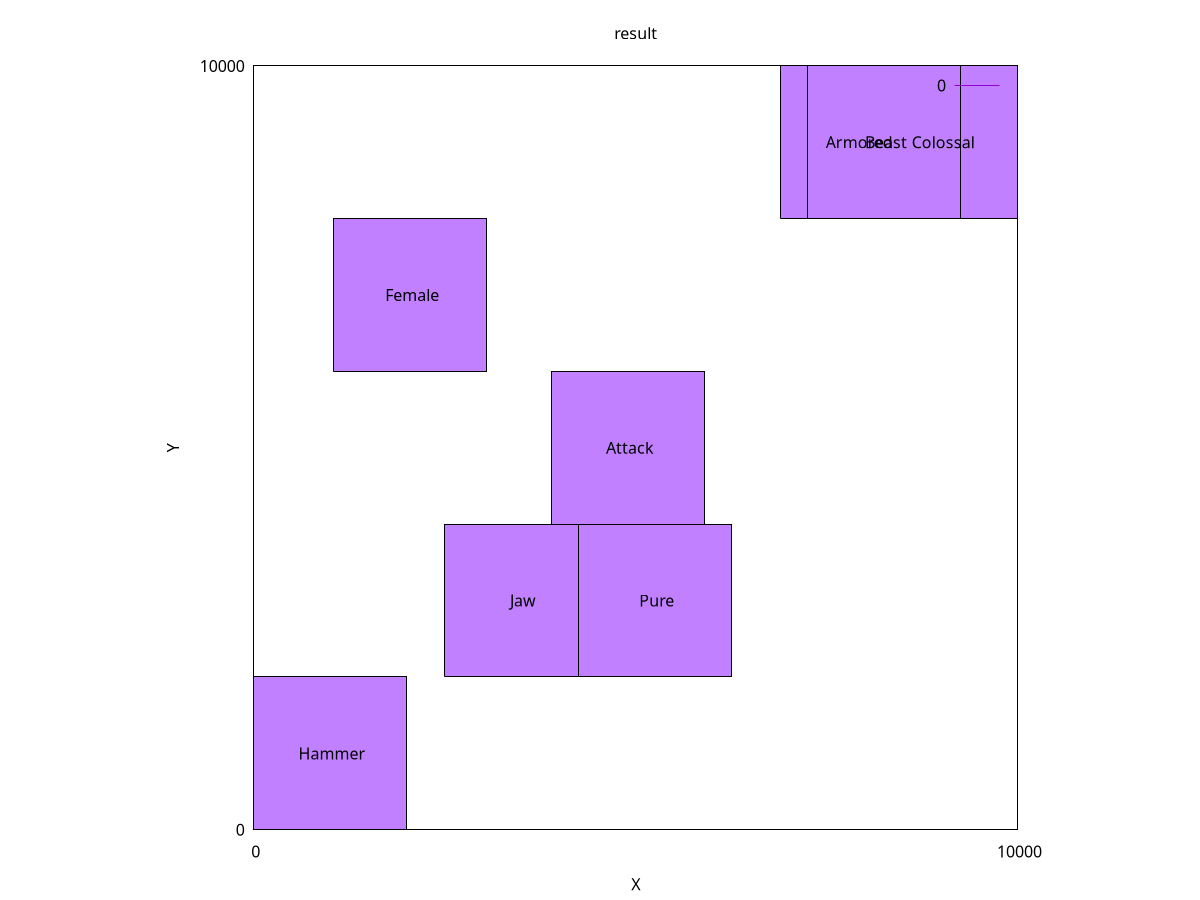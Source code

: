 reset
set title "result"
set xlabel "X"
set ylabel "Y"
set object 1 rect from 3900,4000 to 5900,6000 lw 1 fs solid fc rgb "#c080ff"
set label " Attack" at 4900,5000 center
set object 2 rect from 6900,8000 to 8900,10000 lw 1 fs solid fc rgb "#c080ff"
set label " Armored" at 7900,9000 center
set object 3 rect from 8000,8000 to 10000,10000 lw 1 fs solid fc rgb "#c080ff"
set label " Colossal" at 9000,9000 center
set object 4 rect from 1050,6000 to 3050,8000 lw 1 fs solid fc rgb "#c080ff"
set label " Female" at 2050,7000 center
set object 5 rect from 7250,8000 to 9250,10000 lw 1 fs solid fc rgb "#c080ff"
set label " Beast" at 8250,9000 center
set object 6 rect from 0,0 to 2000,2000 lw 1 fs solid fc rgb "#c080ff"
set label " Hammer" at 1000,1000 center
set object 7 rect from 2500,2000 to 4500,4000 lw 1 fs solid fc rgb "#c080ff"
set label " Jaw" at 3500,3000 center
set object 8 rect from 4250,2000 to 6250,4000 lw 1 fs solid fc rgb "#c080ff"
set label " Pure" at 5250,3000 center
set xtics 10000
set ytics 10000
set size square
set grid
plot [0:10000][0:10000]0
set terminal png size 3840,2160
set output "output.png"
replot
replot